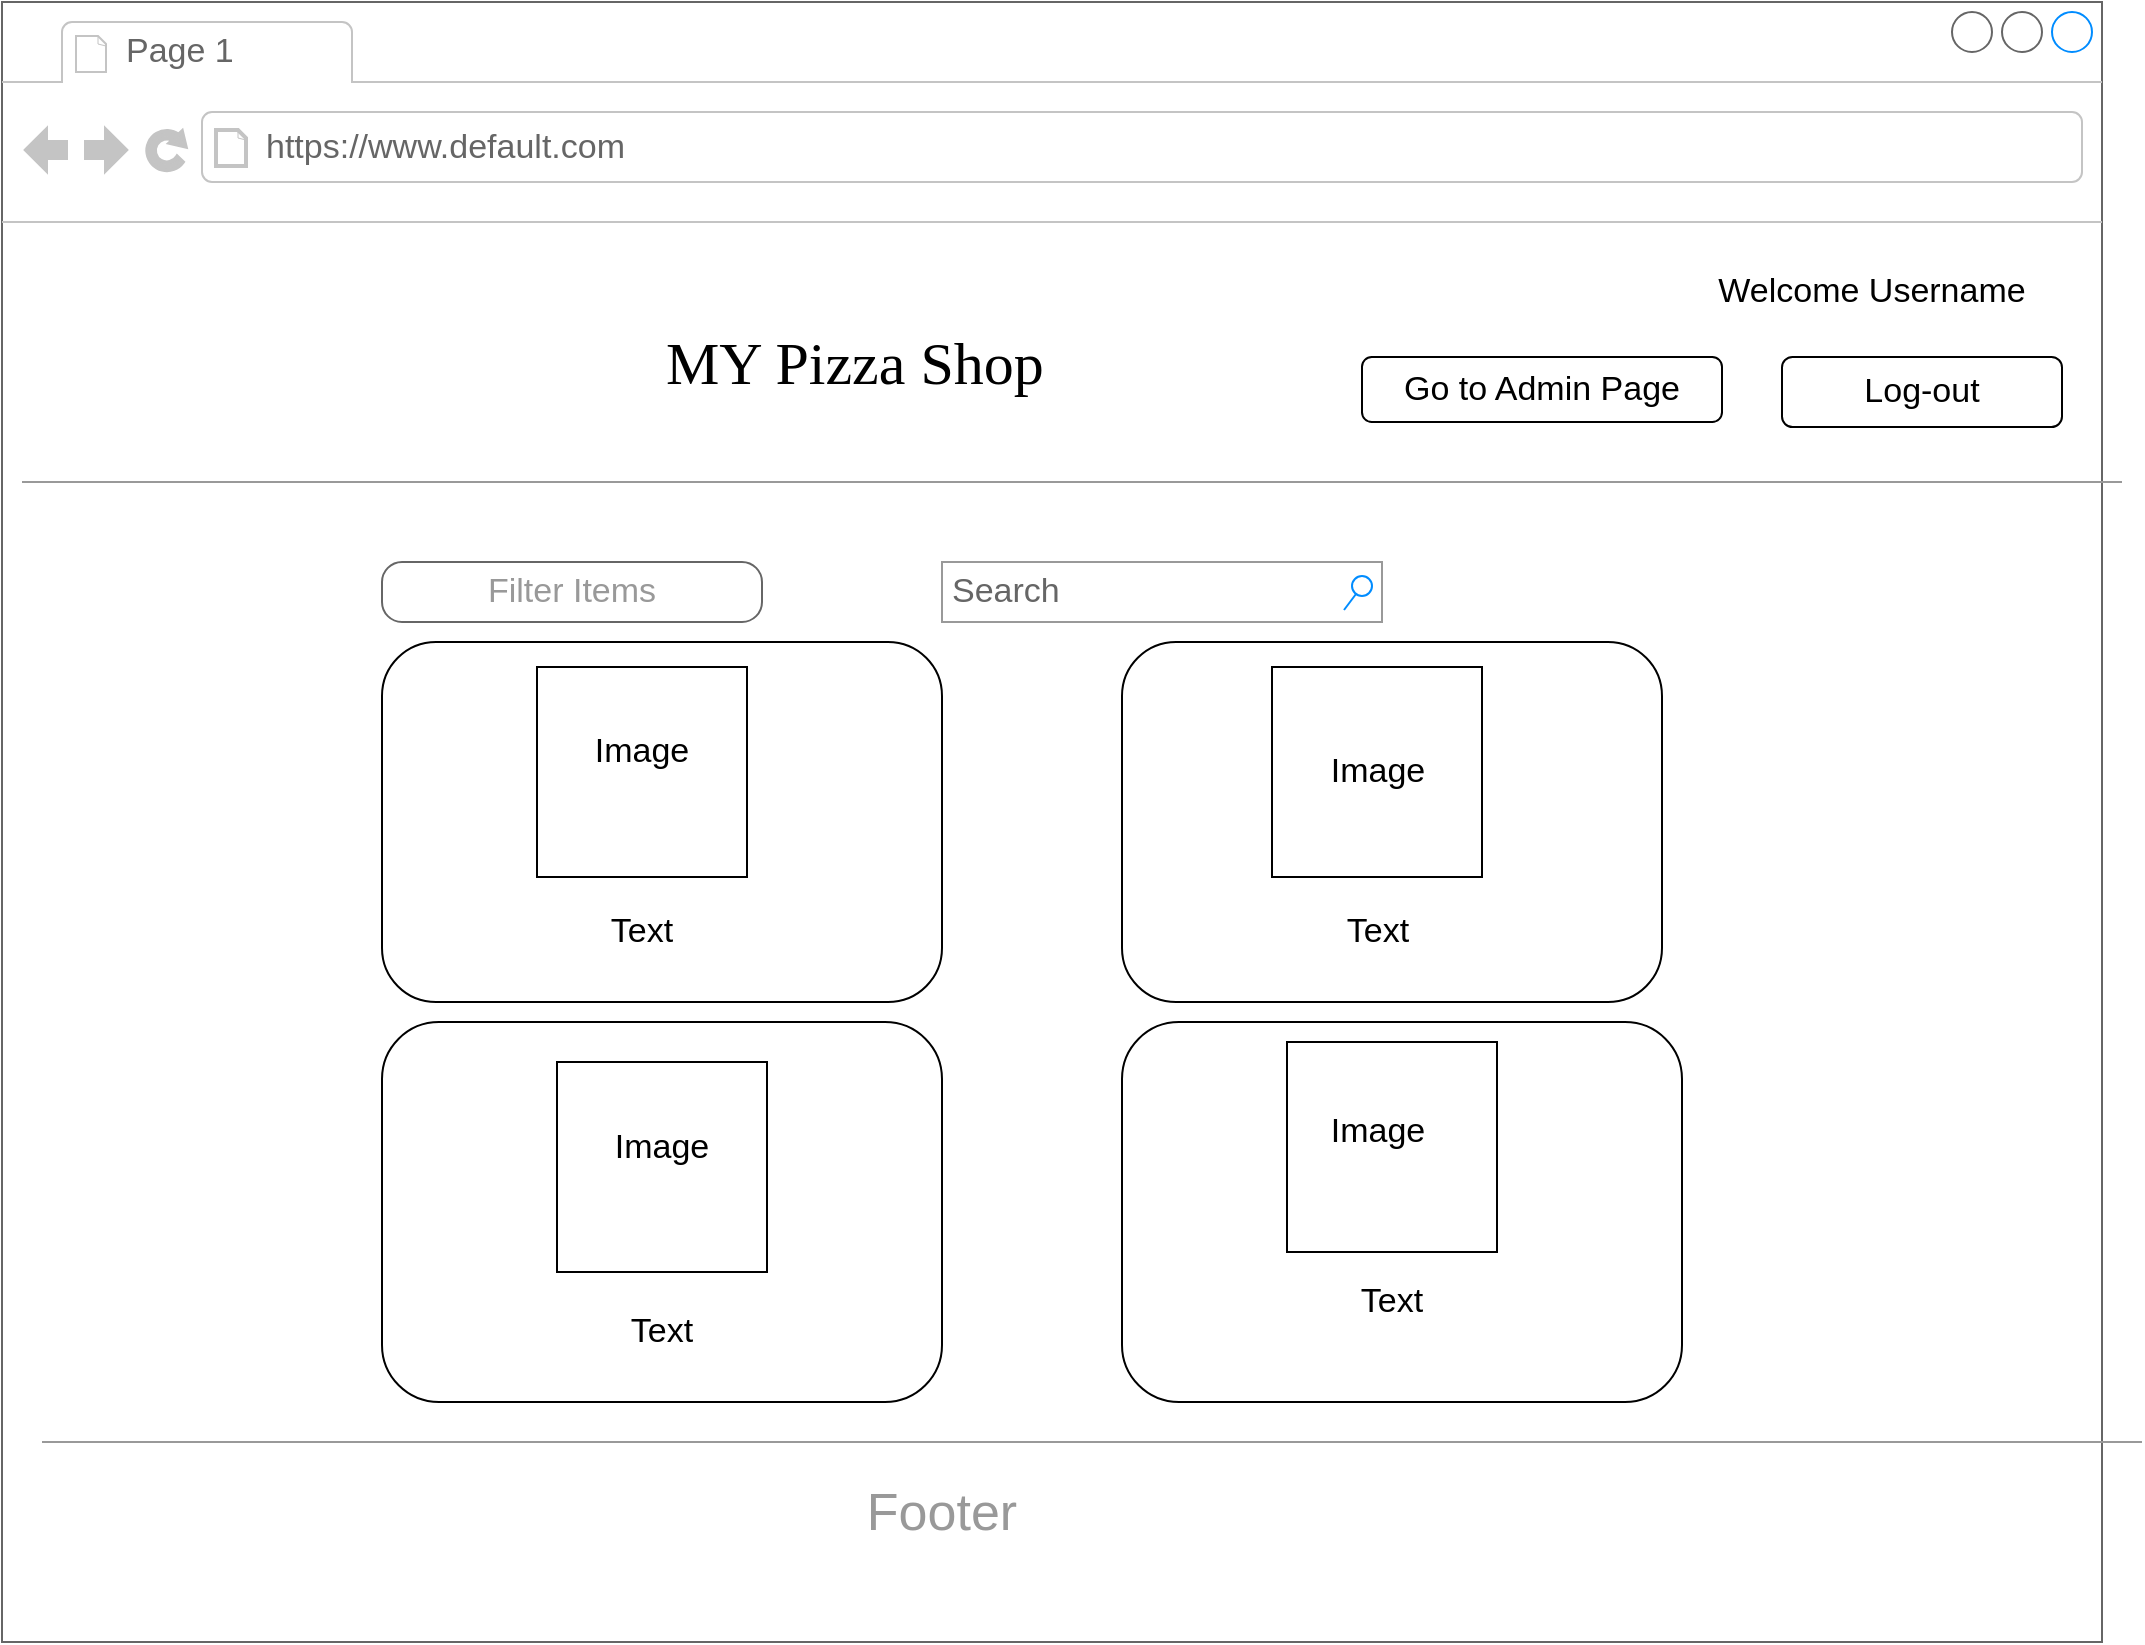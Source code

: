 <mxfile version="20.6.0" type="device"><diagram name="Page-1" id="2cc2dc42-3aac-f2a9-1cec-7a8b7cbee084"><mxGraphModel dx="-318" dy="482" grid="1" gridSize="10" guides="1" tooltips="1" connect="1" arrows="1" fold="1" page="1" pageScale="1" pageWidth="1100" pageHeight="850" background="none" math="0" shadow="0"><root><mxCell id="0"/><mxCell id="1" parent="0"/><mxCell id="7026571954dc6520-1" value="" style="strokeWidth=1;shadow=0;dashed=0;align=center;html=1;shape=mxgraph.mockup.containers.browserWindow;rSize=0;strokeColor=#666666;mainText=,;recursiveResize=0;rounded=0;labelBackgroundColor=none;fontFamily=Verdana;fontSize=12" parent="1" vertex="1"><mxGeometry x="1790" y="70" width="1050" height="820" as="geometry"/></mxCell><mxCell id="7026571954dc6520-2" value="Page 1" style="strokeWidth=1;shadow=0;dashed=0;align=center;html=1;shape=mxgraph.mockup.containers.anchor;fontSize=17;fontColor=#666666;align=left;" parent="7026571954dc6520-1" vertex="1"><mxGeometry x="60" y="12" width="110" height="26" as="geometry"/></mxCell><mxCell id="7026571954dc6520-3" value="https://www.default.com" style="strokeWidth=1;shadow=0;dashed=0;align=center;html=1;shape=mxgraph.mockup.containers.anchor;rSize=0;fontSize=17;fontColor=#666666;align=left;" parent="7026571954dc6520-1" vertex="1"><mxGeometry x="130" y="60" width="250" height="26" as="geometry"/></mxCell><mxCell id="7026571954dc6520-4" value="MY Pizza Shop" style="text;html=1;points=[];align=left;verticalAlign=top;spacingTop=-4;fontSize=30;fontFamily=Verdana" parent="7026571954dc6520-1" vertex="1"><mxGeometry x="330" y="160" width="340" height="50" as="geometry"/></mxCell><mxCell id="7026571954dc6520-14" value="Search" style="strokeWidth=1;shadow=0;dashed=0;align=center;html=1;shape=mxgraph.mockup.forms.searchBox;strokeColor=#999999;mainText=;strokeColor2=#008cff;fontColor=#666666;fontSize=17;align=left;spacingLeft=3;rounded=0;labelBackgroundColor=none;" parent="7026571954dc6520-1" vertex="1"><mxGeometry x="470" y="280" width="220" height="30" as="geometry"/></mxCell><mxCell id="7026571954dc6520-15" value="" style="verticalLabelPosition=bottom;shadow=0;dashed=0;align=center;html=1;verticalAlign=top;strokeWidth=1;shape=mxgraph.mockup.markup.line;strokeColor=#999999;rounded=0;labelBackgroundColor=none;fillColor=#ffffff;fontFamily=Verdana;fontSize=12;fontColor=#000000;" parent="7026571954dc6520-1" vertex="1"><mxGeometry x="10" y="230" width="1050" height="20" as="geometry"/></mxCell><mxCell id="7026571954dc6520-19" value="Filter Items" style="strokeWidth=1;shadow=0;dashed=0;align=center;html=1;shape=mxgraph.mockup.buttons.button;strokeColor=#666666;mainText=;buttonStyle=round;fontSize=17;fontStyle=0;fillColor=none;whiteSpace=wrap;rounded=0;labelBackgroundColor=none;fontColor=#999999;" parent="7026571954dc6520-1" vertex="1"><mxGeometry x="190" y="280" width="190" height="30" as="geometry"/></mxCell><mxCell id="7026571954dc6520-21" value="" style="verticalLabelPosition=bottom;shadow=0;dashed=0;align=center;html=1;verticalAlign=top;strokeWidth=1;shape=mxgraph.mockup.markup.line;strokeColor=#999999;rounded=0;labelBackgroundColor=none;fillColor=#ffffff;fontFamily=Verdana;fontSize=12;fontColor=#000000;" parent="7026571954dc6520-1" vertex="1"><mxGeometry x="20" y="710" width="1050" height="20" as="geometry"/></mxCell><mxCell id="XdrXnuQvbxu3idKPkUTi-1" value="Footer" style="text;html=1;strokeColor=none;fillColor=none;align=center;verticalAlign=middle;whiteSpace=wrap;rounded=0;fontColor=#999999;fontSize=26;" parent="7026571954dc6520-1" vertex="1"><mxGeometry x="440" y="740" width="60" height="30" as="geometry"/></mxCell><mxCell id="doqddIOwB9xL6jkThF_J-3" value="" style="rounded=1;whiteSpace=wrap;html=1;fontSize=26;fontColor=#999999;" vertex="1" parent="7026571954dc6520-1"><mxGeometry x="190" y="320" width="280" height="180" as="geometry"/></mxCell><mxCell id="doqddIOwB9xL6jkThF_J-4" value="" style="rounded=1;whiteSpace=wrap;html=1;fontSize=26;fontColor=#999999;" vertex="1" parent="7026571954dc6520-1"><mxGeometry x="190" y="510" width="280" height="190" as="geometry"/></mxCell><mxCell id="doqddIOwB9xL6jkThF_J-5" value="" style="rounded=1;whiteSpace=wrap;html=1;fontSize=26;fontColor=#999999;" vertex="1" parent="7026571954dc6520-1"><mxGeometry x="560" y="510" width="280" height="190" as="geometry"/></mxCell><mxCell id="doqddIOwB9xL6jkThF_J-6" value="" style="rounded=1;whiteSpace=wrap;html=1;fontSize=26;fontColor=#999999;" vertex="1" parent="7026571954dc6520-1"><mxGeometry x="560" y="320" width="270" height="180" as="geometry"/></mxCell><mxCell id="doqddIOwB9xL6jkThF_J-7" value="" style="whiteSpace=wrap;html=1;aspect=fixed;" vertex="1" parent="7026571954dc6520-1"><mxGeometry x="267.5" y="332.5" width="105" height="105" as="geometry"/></mxCell><mxCell id="doqddIOwB9xL6jkThF_J-8" value="" style="whiteSpace=wrap;html=1;aspect=fixed;" vertex="1" parent="7026571954dc6520-1"><mxGeometry x="635" y="332.5" width="105" height="105" as="geometry"/></mxCell><mxCell id="doqddIOwB9xL6jkThF_J-9" value="" style="whiteSpace=wrap;html=1;aspect=fixed;" vertex="1" parent="7026571954dc6520-1"><mxGeometry x="277.5" y="530" width="105" height="105" as="geometry"/></mxCell><mxCell id="doqddIOwB9xL6jkThF_J-10" value="" style="whiteSpace=wrap;html=1;aspect=fixed;" vertex="1" parent="7026571954dc6520-1"><mxGeometry x="642.5" y="520" width="105" height="105" as="geometry"/></mxCell><mxCell id="doqddIOwB9xL6jkThF_J-11" value="" style="rounded=1;whiteSpace=wrap;html=1;" vertex="1" parent="7026571954dc6520-1"><mxGeometry x="890" y="177.5" width="140" height="35" as="geometry"/></mxCell><mxCell id="doqddIOwB9xL6jkThF_J-12" value="Log-out" style="text;html=1;strokeColor=none;fillColor=none;align=center;verticalAlign=middle;whiteSpace=wrap;rounded=0;fontSize=17;" vertex="1" parent="7026571954dc6520-1"><mxGeometry x="930" y="180" width="60" height="30" as="geometry"/></mxCell><mxCell id="doqddIOwB9xL6jkThF_J-13" value="Image" style="text;html=1;strokeColor=none;fillColor=none;align=center;verticalAlign=middle;whiteSpace=wrap;rounded=0;fontSize=17;" vertex="1" parent="7026571954dc6520-1"><mxGeometry x="290" y="360" width="60" height="30" as="geometry"/></mxCell><mxCell id="doqddIOwB9xL6jkThF_J-14" value="Image" style="text;html=1;strokeColor=none;fillColor=none;align=center;verticalAlign=middle;whiteSpace=wrap;rounded=0;fontSize=17;" vertex="1" parent="7026571954dc6520-1"><mxGeometry x="657.5" y="370" width="60" height="30" as="geometry"/></mxCell><mxCell id="doqddIOwB9xL6jkThF_J-15" value="Image" style="text;html=1;strokeColor=none;fillColor=none;align=center;verticalAlign=middle;whiteSpace=wrap;rounded=0;fontSize=17;" vertex="1" parent="7026571954dc6520-1"><mxGeometry x="300" y="557.5" width="60" height="30" as="geometry"/></mxCell><mxCell id="doqddIOwB9xL6jkThF_J-16" value="Image" style="text;html=1;strokeColor=none;fillColor=none;align=center;verticalAlign=middle;whiteSpace=wrap;rounded=0;fontSize=17;" vertex="1" parent="7026571954dc6520-1"><mxGeometry x="657.5" y="550" width="60" height="30" as="geometry"/></mxCell><mxCell id="doqddIOwB9xL6jkThF_J-17" value="Text" style="text;html=1;strokeColor=none;fillColor=none;align=center;verticalAlign=middle;whiteSpace=wrap;rounded=0;fontSize=17;" vertex="1" parent="7026571954dc6520-1"><mxGeometry x="290" y="450" width="60" height="30" as="geometry"/></mxCell><mxCell id="doqddIOwB9xL6jkThF_J-18" value="Text" style="text;html=1;strokeColor=none;fillColor=none;align=center;verticalAlign=middle;whiteSpace=wrap;rounded=0;fontSize=17;" vertex="1" parent="7026571954dc6520-1"><mxGeometry x="657.5" y="450" width="60" height="30" as="geometry"/></mxCell><mxCell id="doqddIOwB9xL6jkThF_J-21" value="Text" style="text;html=1;strokeColor=none;fillColor=none;align=center;verticalAlign=middle;whiteSpace=wrap;rounded=0;fontSize=17;" vertex="1" parent="7026571954dc6520-1"><mxGeometry x="300" y="650" width="60" height="30" as="geometry"/></mxCell><mxCell id="doqddIOwB9xL6jkThF_J-22" value="Text" style="text;html=1;strokeColor=none;fillColor=none;align=center;verticalAlign=middle;whiteSpace=wrap;rounded=0;fontSize=17;" vertex="1" parent="7026571954dc6520-1"><mxGeometry x="665" y="635" width="60" height="30" as="geometry"/></mxCell><mxCell id="doqddIOwB9xL6jkThF_J-27" value="Welcome Username" style="text;html=1;strokeColor=none;fillColor=none;align=center;verticalAlign=middle;whiteSpace=wrap;rounded=0;fontSize=17;" vertex="1" parent="7026571954dc6520-1"><mxGeometry x="840" y="130" width="190" height="30" as="geometry"/></mxCell><mxCell id="doqddIOwB9xL6jkThF_J-28" value="Go to Admin Page" style="rounded=1;whiteSpace=wrap;html=1;fontSize=17;" vertex="1" parent="7026571954dc6520-1"><mxGeometry x="680" y="177.5" width="180" height="32.5" as="geometry"/></mxCell></root></mxGraphModel></diagram></mxfile>
